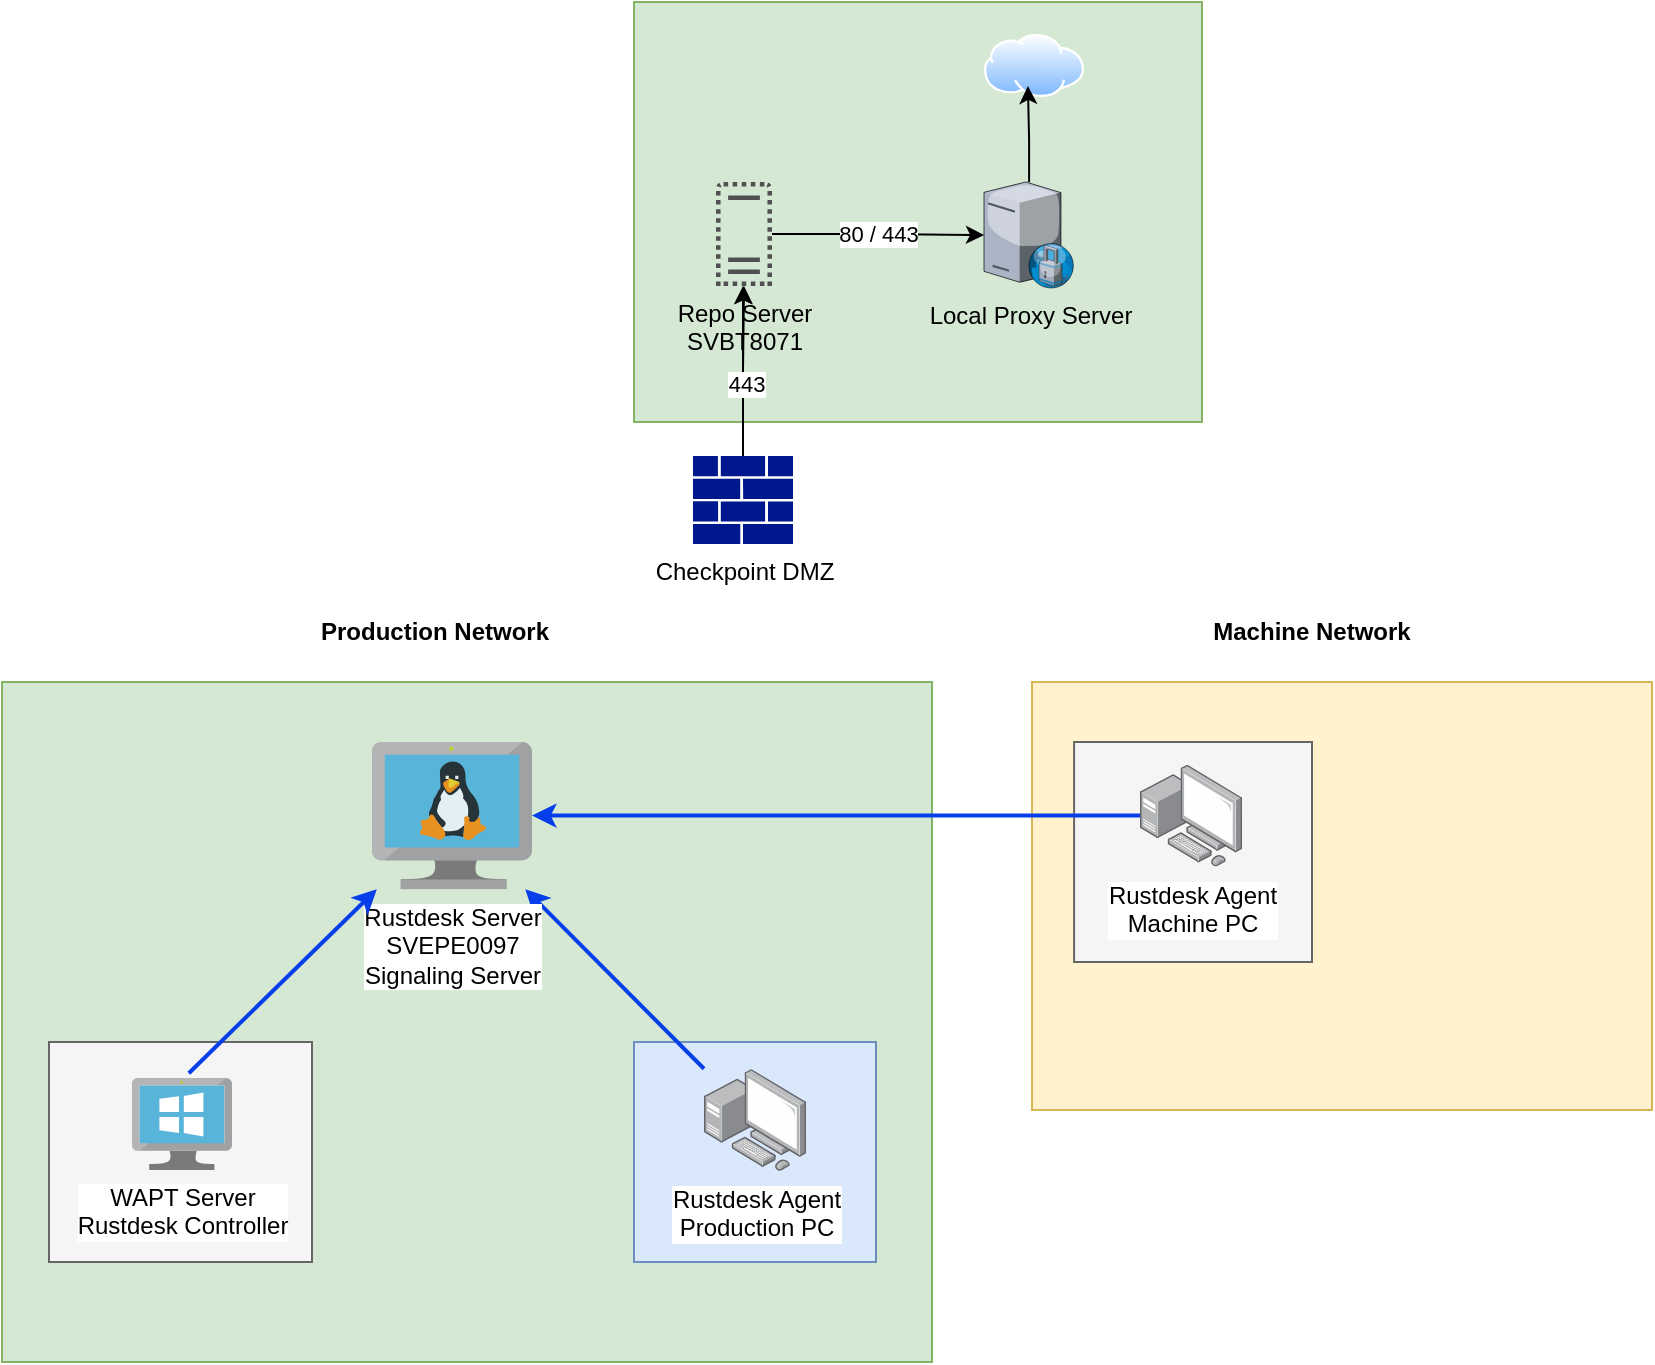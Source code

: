 <mxfile version="28.0.4">
  <diagram name="Page-1" id="Yay8gkdrrfTUArw_L0t_">
    <mxGraphModel dx="994" dy="536" grid="1" gridSize="10" guides="1" tooltips="1" connect="1" arrows="1" fold="1" page="1" pageScale="1" pageWidth="850" pageHeight="1400" math="0" shadow="0">
      <root>
        <mxCell id="0" />
        <mxCell id="1" parent="0" />
        <mxCell id="YleI4EzTrmfIdfU0BML3-51" value="" style="rounded=0;whiteSpace=wrap;html=1;fillColor=#fff2cc;strokeColor=#d6b656;" parent="1" vertex="1">
          <mxGeometry x="530" y="460" width="310" height="214" as="geometry" />
        </mxCell>
        <mxCell id="YleI4EzTrmfIdfU0BML3-26" value="" style="rounded=0;whiteSpace=wrap;html=1;fillColor=#d5e8d4;strokeColor=#82b366;" parent="1" vertex="1">
          <mxGeometry x="15" y="460" width="465" height="340" as="geometry" />
        </mxCell>
        <mxCell id="YleI4EzTrmfIdfU0BML3-27" value="" style="rounded=0;whiteSpace=wrap;html=1;fillColor=#dae8fc;strokeColor=#6c8ebf;" parent="1" vertex="1">
          <mxGeometry x="331" y="640" width="121" height="110" as="geometry" />
        </mxCell>
        <mxCell id="YleI4EzTrmfIdfU0BML3-15" value="" style="rounded=0;whiteSpace=wrap;html=1;fillColor=#f5f5f5;strokeColor=#666666;fontColor=#333333;" parent="1" vertex="1">
          <mxGeometry x="38.5" y="640" width="131.5" height="110" as="geometry" />
        </mxCell>
        <mxCell id="YleI4EzTrmfIdfU0BML3-53" style="edgeStyle=none;rounded=0;orthogonalLoop=1;jettySize=auto;html=1;strokeWidth=2;strokeColor=light-dark(#063fea, #ededed);" parent="1" source="YleI4EzTrmfIdfU0BML3-10" target="ynbUYO4sn585GT9K957H-1" edge="1">
          <mxGeometry relative="1" as="geometry">
            <mxPoint x="383" y="586" as="targetPoint" />
          </mxGeometry>
        </mxCell>
        <mxCell id="YleI4EzTrmfIdfU0BML3-10" value="&lt;div&gt;Rustdesk Agent&lt;/div&gt;Production PC" style="sketch=0;pointerEvents=1;shadow=0;dashed=0;html=1;strokeColor=none;fillColor=#00BEF2;labelPosition=center;verticalLabelPosition=bottom;verticalAlign=top;outlineConnect=0;align=center;shape=image;labelBackgroundColor=default;points=[];aspect=fixed;image=img/lib/allied_telesis/computer_and_terminals/Personal_Computer_with_Server.svg;" parent="1" vertex="1">
          <mxGeometry x="366" y="653" width="51" height="52" as="geometry" />
        </mxCell>
        <mxCell id="YleI4EzTrmfIdfU0BML3-17" value="" style="rounded=0;whiteSpace=wrap;html=1;fillColor=#f5f5f5;strokeColor=#666666;fontColor=#333333;" parent="1" vertex="1">
          <mxGeometry x="551.05" y="490" width="118.95" height="110" as="geometry" />
        </mxCell>
        <mxCell id="YleI4EzTrmfIdfU0BML3-31" value="&lt;b&gt;Machine Network&lt;/b&gt;" style="text;html=1;align=center;verticalAlign=middle;whiteSpace=wrap;rounded=0;" parent="1" vertex="1">
          <mxGeometry x="615" y="420" width="110" height="30" as="geometry" />
        </mxCell>
        <mxCell id="5DlNykU0bZBDUD3FCUw8-1" value="" style="rounded=0;whiteSpace=wrap;html=1;fillColor=#d5e8d4;strokeColor=#82b366;" parent="1" vertex="1">
          <mxGeometry x="331" y="120" width="284" height="210" as="geometry" />
        </mxCell>
        <mxCell id="5DlNykU0bZBDUD3FCUw8-6" style="edgeStyle=orthogonalEdgeStyle;rounded=0;orthogonalLoop=1;jettySize=auto;html=1;" parent="1" source="5DlNykU0bZBDUD3FCUw8-2" target="5DlNykU0bZBDUD3FCUw8-5" edge="1">
          <mxGeometry relative="1" as="geometry" />
        </mxCell>
        <mxCell id="5DlNykU0bZBDUD3FCUw8-9" value="80 / 443" style="edgeLabel;html=1;align=center;verticalAlign=middle;resizable=0;points=[];" parent="5DlNykU0bZBDUD3FCUw8-6" vertex="1" connectable="0">
          <mxGeometry x="-0.241" relative="1" as="geometry">
            <mxPoint x="12" as="offset" />
          </mxGeometry>
        </mxCell>
        <mxCell id="5DlNykU0bZBDUD3FCUw8-2" value="Repo Server&lt;div&gt;SVBT8071&lt;/div&gt;" style="sketch=0;pointerEvents=1;shadow=0;dashed=0;html=1;strokeColor=none;fillColor=#505050;labelPosition=center;verticalLabelPosition=bottom;verticalAlign=top;outlineConnect=0;align=center;shape=mxgraph.office.servers.virtual_server;" parent="1" vertex="1">
          <mxGeometry x="372" y="210" width="28" height="52" as="geometry" />
        </mxCell>
        <mxCell id="5DlNykU0bZBDUD3FCUw8-5" value="Local Proxy Server" style="verticalLabelPosition=bottom;sketch=0;aspect=fixed;html=1;verticalAlign=top;strokeColor=none;align=center;outlineConnect=0;shape=mxgraph.citrix.proxy_server;" parent="1" vertex="1">
          <mxGeometry x="506" y="210" width="45.05" height="53" as="geometry" />
        </mxCell>
        <mxCell id="5DlNykU0bZBDUD3FCUw8-7" value="" style="image;aspect=fixed;perimeter=ellipsePerimeter;html=1;align=center;shadow=0;dashed=0;spacingTop=3;image=img/lib/active_directory/internet_cloud.svg;" parent="1" vertex="1">
          <mxGeometry x="506" y="136" width="50" height="31.5" as="geometry" />
        </mxCell>
        <mxCell id="5DlNykU0bZBDUD3FCUw8-8" style="edgeStyle=orthogonalEdgeStyle;rounded=0;orthogonalLoop=1;jettySize=auto;html=1;entryX=0.439;entryY=0.825;entryDx=0;entryDy=0;entryPerimeter=0;" parent="1" source="5DlNykU0bZBDUD3FCUw8-5" target="5DlNykU0bZBDUD3FCUw8-7" edge="1">
          <mxGeometry relative="1" as="geometry" />
        </mxCell>
        <mxCell id="5DlNykU0bZBDUD3FCUw8-13" style="edgeStyle=orthogonalEdgeStyle;rounded=0;orthogonalLoop=1;jettySize=auto;html=1;" parent="1" target="5DlNykU0bZBDUD3FCUw8-2" edge="1">
          <mxGeometry relative="1" as="geometry">
            <mxPoint x="385.5" y="330" as="sourcePoint" />
          </mxGeometry>
        </mxCell>
        <mxCell id="5DlNykU0bZBDUD3FCUw8-14" value="" style="edgeStyle=orthogonalEdgeStyle;rounded=0;orthogonalLoop=1;jettySize=auto;html=1;" parent="1" source="5DlNykU0bZBDUD3FCUw8-12" target="5DlNykU0bZBDUD3FCUw8-2" edge="1">
          <mxGeometry relative="1" as="geometry" />
        </mxCell>
        <mxCell id="5DlNykU0bZBDUD3FCUw8-15" value="443" style="edgeLabel;html=1;align=center;verticalAlign=middle;resizable=0;points=[];" parent="5DlNykU0bZBDUD3FCUw8-14" vertex="1" connectable="0">
          <mxGeometry x="-0.141" relative="1" as="geometry">
            <mxPoint x="1" as="offset" />
          </mxGeometry>
        </mxCell>
        <mxCell id="5DlNykU0bZBDUD3FCUw8-12" value="Checkpoint DMZ" style="sketch=0;aspect=fixed;pointerEvents=1;shadow=0;dashed=0;html=1;strokeColor=none;labelPosition=center;verticalLabelPosition=bottom;verticalAlign=top;align=center;fillColor=#00188D;shape=mxgraph.mscae.enterprise.firewall" parent="1" vertex="1">
          <mxGeometry x="360.5" y="347" width="50" height="44" as="geometry" />
        </mxCell>
        <mxCell id="ynbUYO4sn585GT9K957H-1" value="Rustdesk Server&lt;br&gt;SVEPE0097&lt;div&gt;Signaling Server&lt;/div&gt;" style="image;sketch=0;aspect=fixed;html=1;points=[];align=center;fontSize=12;image=img/lib/mscae/VM_Linux.svg;" vertex="1" parent="1">
          <mxGeometry x="200" y="490" width="80" height="73.6" as="geometry" />
        </mxCell>
        <mxCell id="ynbUYO4sn585GT9K957H-3" value="WAPT Server&lt;div&gt;Rustdesk Controller&lt;/div&gt;" style="image;sketch=0;aspect=fixed;html=1;points=[];align=center;fontSize=12;image=img/lib/mscae/VirtualMachineWindows.svg;" vertex="1" parent="1">
          <mxGeometry x="80" y="658" width="50" height="46" as="geometry" />
        </mxCell>
        <mxCell id="ynbUYO4sn585GT9K957H-7" style="edgeStyle=none;rounded=0;orthogonalLoop=1;jettySize=auto;html=1;strokeWidth=2;strokeColor=light-dark(#063fea, #ededed);exitX=0.568;exitY=-0.052;exitDx=0;exitDy=0;exitPerimeter=0;" edge="1" parent="1" source="ynbUYO4sn585GT9K957H-3" target="ynbUYO4sn585GT9K957H-1">
          <mxGeometry relative="1" as="geometry">
            <mxPoint x="130" y="594" as="sourcePoint" />
            <mxPoint x="27" y="540" as="targetPoint" />
          </mxGeometry>
        </mxCell>
        <mxCell id="ynbUYO4sn585GT9K957H-8" value="&lt;b&gt;Production Network&lt;/b&gt;" style="text;html=1;align=center;verticalAlign=middle;whiteSpace=wrap;rounded=0;" vertex="1" parent="1">
          <mxGeometry x="160" y="420" width="142.5" height="30" as="geometry" />
        </mxCell>
        <mxCell id="ynbUYO4sn585GT9K957H-11" value="&lt;div&gt;Rustdesk Agent&lt;/div&gt;Machine PC" style="sketch=0;pointerEvents=1;shadow=0;dashed=0;html=1;strokeColor=none;fillColor=#00BEF2;labelPosition=center;verticalLabelPosition=bottom;verticalAlign=top;outlineConnect=0;align=center;shape=image;labelBackgroundColor=default;points=[];aspect=fixed;image=img/lib/allied_telesis/computer_and_terminals/Personal_Computer_with_Server.svg;" vertex="1" parent="1">
          <mxGeometry x="584" y="500.8" width="51" height="52" as="geometry" />
        </mxCell>
        <mxCell id="ynbUYO4sn585GT9K957H-12" style="edgeStyle=none;rounded=0;orthogonalLoop=1;jettySize=auto;html=1;strokeWidth=2;strokeColor=light-dark(#063fea, #ededed);" edge="1" parent="1" source="ynbUYO4sn585GT9K957H-11" target="ynbUYO4sn585GT9K957H-1">
          <mxGeometry relative="1" as="geometry">
            <mxPoint x="470" y="612.5" as="sourcePoint" />
            <mxPoint x="380" y="521.5" as="targetPoint" />
          </mxGeometry>
        </mxCell>
      </root>
    </mxGraphModel>
  </diagram>
</mxfile>
